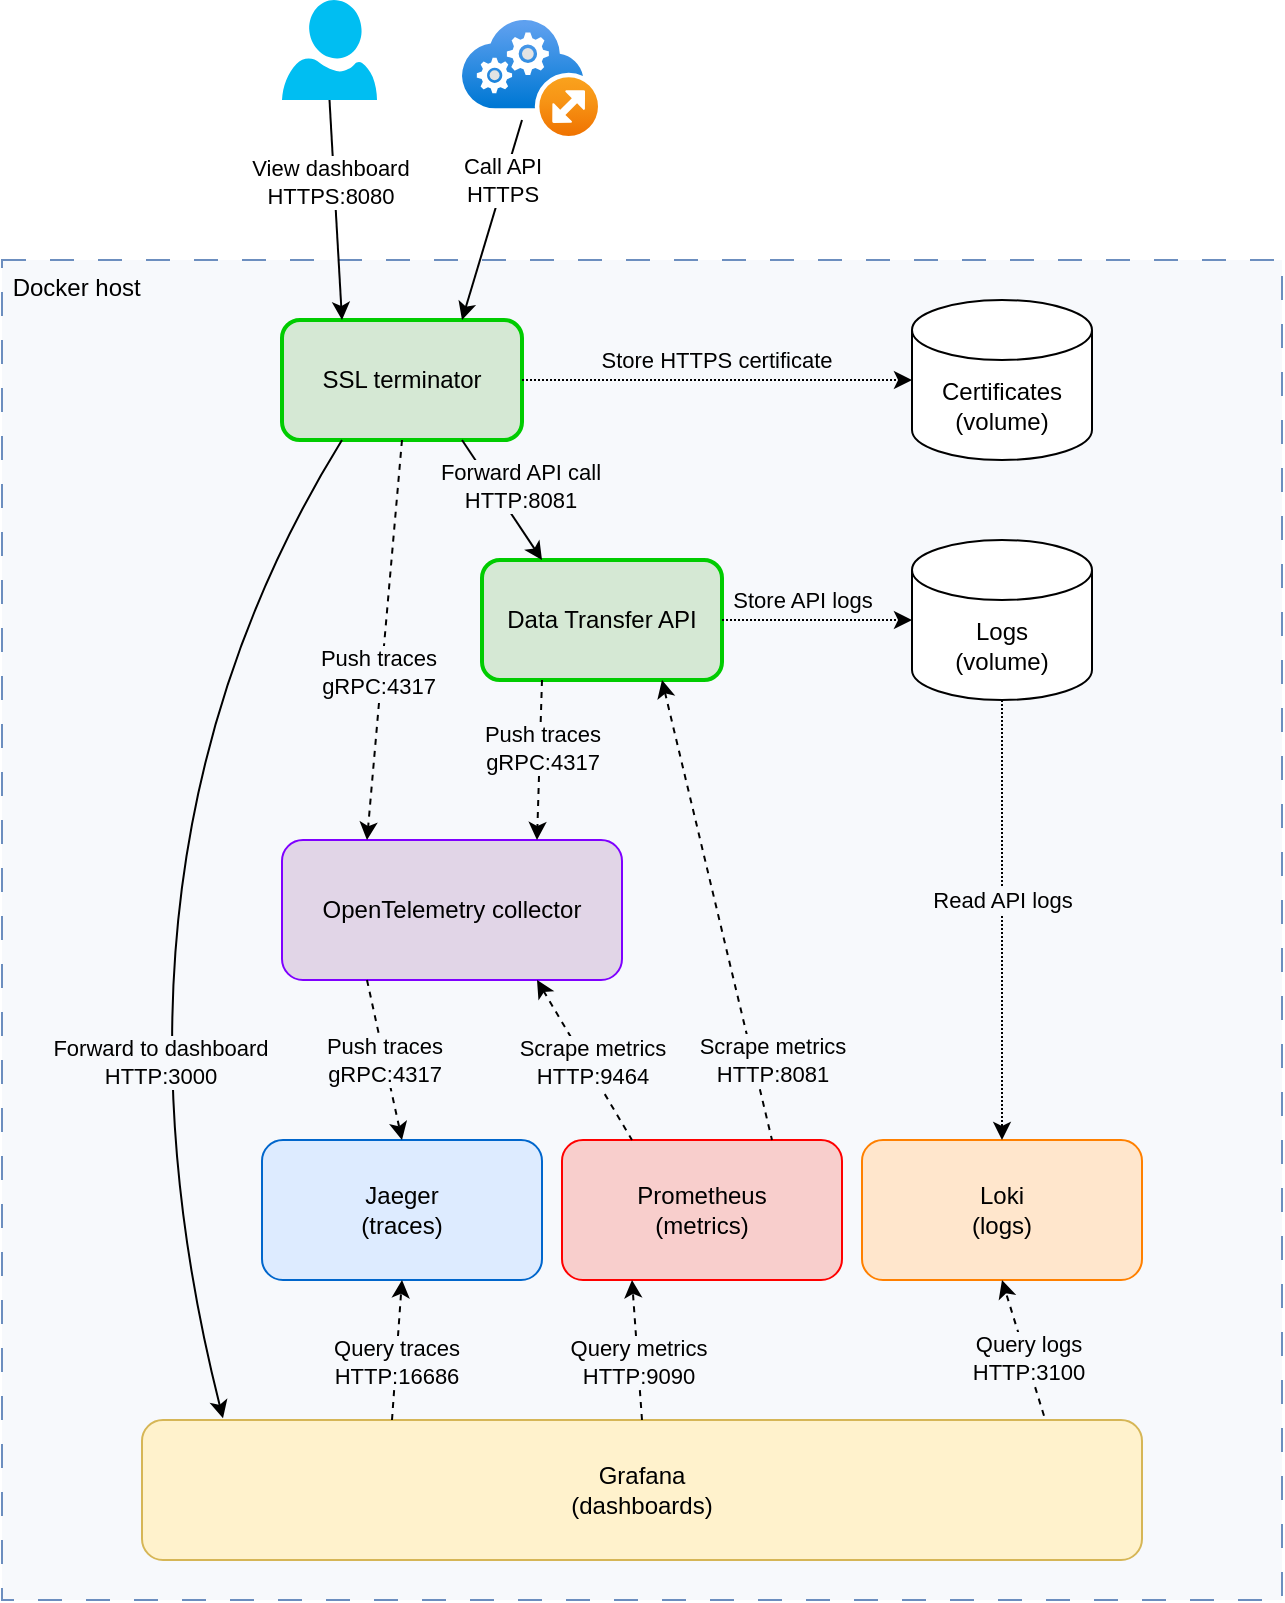 <mxfile version="20.8.16" type="device"><diagram id="WI9T0HZ2pTsCkuznbFz-" name="Page-1"><mxGraphModel dx="2040" dy="827" grid="1" gridSize="10" guides="1" tooltips="1" connect="1" arrows="1" fold="1" page="1" pageScale="1" pageWidth="1169" pageHeight="827" math="0" shadow="0"><root><mxCell id="0"/><mxCell id="1" parent="0"/><mxCell id="Vq5zEFBI1nLYxznP-Sev-43" value="&amp;nbsp;Docker host" style="rounded=0;whiteSpace=wrap;html=1;strokeWidth=1;dashed=1;dashPattern=12 12;strokeColor=#6c8ebf;fillColor=#F7F9FC;align=left;verticalAlign=top;" vertex="1" parent="1"><mxGeometry x="160" y="150" width="640" height="670" as="geometry"/></mxCell><mxCell id="Vq5zEFBI1nLYxznP-Sev-1" value="" style="verticalLabelPosition=bottom;html=1;verticalAlign=top;align=center;strokeColor=none;fillColor=#00BEF2;shape=mxgraph.azure.user;" vertex="1" parent="1"><mxGeometry x="300" y="20" width="47.5" height="50" as="geometry"/></mxCell><mxCell id="Vq5zEFBI1nLYxznP-Sev-2" value="SSL terminator" style="rounded=1;whiteSpace=wrap;html=1;fillColor=#d5e8d4;strokeColor=#00CC00;strokeWidth=2;" vertex="1" parent="1"><mxGeometry x="300" y="180" width="120" height="60" as="geometry"/></mxCell><mxCell id="Vq5zEFBI1nLYxznP-Sev-3" value="Certificates&lt;br&gt;(volume)" style="shape=cylinder3;whiteSpace=wrap;html=1;boundedLbl=1;backgroundOutline=1;size=15;" vertex="1" parent="1"><mxGeometry x="615" y="170" width="90" height="80" as="geometry"/></mxCell><mxCell id="Vq5zEFBI1nLYxznP-Sev-4" value="Logs&lt;br&gt;(volume)" style="shape=cylinder3;whiteSpace=wrap;html=1;boundedLbl=1;backgroundOutline=1;size=15;" vertex="1" parent="1"><mxGeometry x="615" y="290" width="90" height="80" as="geometry"/></mxCell><mxCell id="Vq5zEFBI1nLYxznP-Sev-5" value="Data Transfer API" style="rounded=1;whiteSpace=wrap;html=1;fillColor=#d5e8d4;strokeColor=#00CC00;strokeWidth=2;" vertex="1" parent="1"><mxGeometry x="400" y="300" width="120" height="60" as="geometry"/></mxCell><mxCell id="Vq5zEFBI1nLYxznP-Sev-6" value="" style="endArrow=classic;html=1;rounded=0;exitX=1;exitY=0.5;exitDx=0;exitDy=0;entryX=0;entryY=0.5;entryDx=0;entryDy=0;entryPerimeter=0;dashed=1;dashPattern=1 1;" edge="1" parent="1" source="Vq5zEFBI1nLYxznP-Sev-2" target="Vq5zEFBI1nLYxznP-Sev-3"><mxGeometry width="50" height="50" relative="1" as="geometry"><mxPoint x="860" y="370" as="sourcePoint"/><mxPoint x="910" y="320" as="targetPoint"/></mxGeometry></mxCell><mxCell id="Vq5zEFBI1nLYxznP-Sev-15" value="Store HTTPS certificate" style="edgeLabel;html=1;align=center;verticalAlign=middle;resizable=0;points=[];labelBackgroundColor=none;" vertex="1" connectable="0" parent="Vq5zEFBI1nLYxznP-Sev-6"><mxGeometry x="-0.141" y="1" relative="1" as="geometry"><mxPoint x="13" y="-9" as="offset"/></mxGeometry></mxCell><mxCell id="Vq5zEFBI1nLYxznP-Sev-7" value="" style="endArrow=classic;html=1;rounded=0;exitX=1;exitY=0.5;exitDx=0;exitDy=0;entryX=0;entryY=0.5;entryDx=0;entryDy=0;entryPerimeter=0;dashed=1;dashPattern=1 1;" edge="1" parent="1" source="Vq5zEFBI1nLYxznP-Sev-5" target="Vq5zEFBI1nLYxznP-Sev-4"><mxGeometry width="50" height="50" relative="1" as="geometry"><mxPoint x="480" y="410" as="sourcePoint"/><mxPoint x="530" y="360" as="targetPoint"/></mxGeometry></mxCell><mxCell id="Vq5zEFBI1nLYxznP-Sev-16" value="Store API logs" style="edgeLabel;html=1;align=center;verticalAlign=middle;resizable=0;points=[];labelBackgroundColor=#F7F9FC;" vertex="1" connectable="0" parent="Vq5zEFBI1nLYxznP-Sev-7"><mxGeometry x="-0.328" y="1" relative="1" as="geometry"><mxPoint x="8" y="-9" as="offset"/></mxGeometry></mxCell><mxCell id="Vq5zEFBI1nLYxznP-Sev-8" value="OpenTelemetry collector" style="rounded=1;whiteSpace=wrap;html=1;fillColor=#e1d5e7;strokeColor=#7F00FF;" vertex="1" parent="1"><mxGeometry x="300" y="440" width="170" height="70" as="geometry"/></mxCell><mxCell id="Vq5zEFBI1nLYxznP-Sev-9" value="" style="endArrow=classic;html=1;rounded=0;exitX=0.25;exitY=1;exitDx=0;exitDy=0;entryX=0.75;entryY=0;entryDx=0;entryDy=0;dashed=1;" edge="1" parent="1" source="Vq5zEFBI1nLYxznP-Sev-5" target="Vq5zEFBI1nLYxznP-Sev-8"><mxGeometry width="50" height="50" relative="1" as="geometry"><mxPoint x="640" y="500" as="sourcePoint"/><mxPoint x="690" y="450" as="targetPoint"/></mxGeometry></mxCell><mxCell id="Vq5zEFBI1nLYxznP-Sev-10" value="Push traces&lt;br&gt;gRPC:4317" style="edgeLabel;html=1;align=center;verticalAlign=middle;resizable=0;points=[];labelBackgroundColor=#F7F9FC;" vertex="1" connectable="0" parent="Vq5zEFBI1nLYxznP-Sev-9"><mxGeometry x="-0.291" y="-1" relative="1" as="geometry"><mxPoint x="2" y="5" as="offset"/></mxGeometry></mxCell><mxCell id="Vq5zEFBI1nLYxznP-Sev-11" value="" style="endArrow=classic;html=1;rounded=0;exitX=0.75;exitY=1;exitDx=0;exitDy=0;entryX=0.25;entryY=0;entryDx=0;entryDy=0;" edge="1" parent="1" source="Vq5zEFBI1nLYxznP-Sev-2" target="Vq5zEFBI1nLYxznP-Sev-5"><mxGeometry width="50" height="50" relative="1" as="geometry"><mxPoint x="860" y="370" as="sourcePoint"/><mxPoint x="910" y="320" as="targetPoint"/></mxGeometry></mxCell><mxCell id="Vq5zEFBI1nLYxznP-Sev-12" value="Forward API call&lt;br&gt;HTTP:8081" style="edgeLabel;html=1;align=center;verticalAlign=middle;resizable=0;points=[];labelBackgroundColor=#F7F9FC;" vertex="1" connectable="0" parent="Vq5zEFBI1nLYxznP-Sev-11"><mxGeometry x="-0.278" y="-1" relative="1" as="geometry"><mxPoint x="15" y="1" as="offset"/></mxGeometry></mxCell><mxCell id="Vq5zEFBI1nLYxznP-Sev-13" value="" style="endArrow=classic;html=1;rounded=0;exitX=0.5;exitY=1;exitDx=0;exitDy=0;entryX=0.25;entryY=0;entryDx=0;entryDy=0;dashed=1;" edge="1" parent="1" source="Vq5zEFBI1nLYxznP-Sev-2" target="Vq5zEFBI1nLYxznP-Sev-8"><mxGeometry width="50" height="50" relative="1" as="geometry"><mxPoint x="220" y="360" as="sourcePoint"/><mxPoint x="270" y="310" as="targetPoint"/></mxGeometry></mxCell><mxCell id="Vq5zEFBI1nLYxznP-Sev-14" value="Push traces&lt;br&gt;gRPC:4317" style="edgeLabel;html=1;align=center;verticalAlign=middle;resizable=0;points=[];labelBackgroundColor=#F7F9FC;" vertex="1" connectable="0" parent="Vq5zEFBI1nLYxznP-Sev-13"><mxGeometry x="0.157" y="-2" relative="1" as="geometry"><mxPoint as="offset"/></mxGeometry></mxCell><mxCell id="Vq5zEFBI1nLYxznP-Sev-17" value="Jaeger&lt;br&gt;(traces)" style="rounded=1;whiteSpace=wrap;html=1;fillColor=#DDEBFF;strokeColor=#0066CC;" vertex="1" parent="1"><mxGeometry x="290" y="590" width="140" height="70" as="geometry"/></mxCell><mxCell id="Vq5zEFBI1nLYxznP-Sev-18" value="Push traces&lt;br&gt;gRPC:4317" style="endArrow=classic;html=1;rounded=0;exitX=0.25;exitY=1;exitDx=0;exitDy=0;entryX=0.5;entryY=0;entryDx=0;entryDy=0;dashed=1;labelBackgroundColor=#F7F9FC;" edge="1" parent="1" source="Vq5zEFBI1nLYxznP-Sev-8" target="Vq5zEFBI1nLYxznP-Sev-17"><mxGeometry x="-0.003" width="50" height="50" relative="1" as="geometry"><mxPoint x="860" y="430" as="sourcePoint"/><mxPoint x="910" y="380" as="targetPoint"/><mxPoint as="offset"/></mxGeometry></mxCell><mxCell id="Vq5zEFBI1nLYxznP-Sev-19" value="Prometheus&lt;br&gt;(metrics)" style="rounded=1;whiteSpace=wrap;html=1;fillColor=#f8cecc;strokeColor=#FF0000;" vertex="1" parent="1"><mxGeometry x="440" y="590" width="140" height="70" as="geometry"/></mxCell><mxCell id="Vq5zEFBI1nLYxznP-Sev-20" value="" style="endArrow=none;html=1;rounded=0;exitX=0.75;exitY=1;exitDx=0;exitDy=0;entryX=0.25;entryY=0;entryDx=0;entryDy=0;startArrow=classic;startFill=1;endFill=0;dashed=1;" edge="1" parent="1" source="Vq5zEFBI1nLYxznP-Sev-8" target="Vq5zEFBI1nLYxznP-Sev-19"><mxGeometry width="50" height="50" relative="1" as="geometry"><mxPoint x="540" y="520" as="sourcePoint"/><mxPoint x="590" y="470" as="targetPoint"/></mxGeometry></mxCell><mxCell id="Vq5zEFBI1nLYxznP-Sev-21" value="Scrape metrics&lt;br&gt;HTTP:9464" style="edgeLabel;html=1;align=center;verticalAlign=middle;resizable=0;points=[];labelBackgroundColor=#F7F9FC;" vertex="1" connectable="0" parent="Vq5zEFBI1nLYxznP-Sev-20"><mxGeometry x="0.278" y="-1" relative="1" as="geometry"><mxPoint x="-2" y="-11" as="offset"/></mxGeometry></mxCell><mxCell id="Vq5zEFBI1nLYxznP-Sev-22" value="" style="endArrow=classic;html=1;rounded=0;entryX=0.75;entryY=0;entryDx=0;entryDy=0;" edge="1" parent="1" target="Vq5zEFBI1nLYxznP-Sev-2"><mxGeometry width="50" height="50" relative="1" as="geometry"><mxPoint x="420" y="80" as="sourcePoint"/><mxPoint x="910" y="370" as="targetPoint"/></mxGeometry></mxCell><mxCell id="Vq5zEFBI1nLYxznP-Sev-23" value="Call API&lt;br&gt;HTTPS" style="edgeLabel;html=1;align=center;verticalAlign=middle;resizable=0;points=[];" vertex="1" connectable="0" parent="Vq5zEFBI1nLYxznP-Sev-22"><mxGeometry x="-0.329" y="-1" relative="1" as="geometry"><mxPoint x="1" y="-3" as="offset"/></mxGeometry></mxCell><mxCell id="Vq5zEFBI1nLYxznP-Sev-24" value="" style="endArrow=classic;html=1;rounded=0;entryX=0.25;entryY=0;entryDx=0;entryDy=0;exitX=0.5;exitY=1;exitDx=0;exitDy=0;exitPerimeter=0;" edge="1" parent="1" source="Vq5zEFBI1nLYxznP-Sev-1" target="Vq5zEFBI1nLYxznP-Sev-2"><mxGeometry width="50" height="50" relative="1" as="geometry"><mxPoint x="340" y="100" as="sourcePoint"/><mxPoint x="910" y="360" as="targetPoint"/></mxGeometry></mxCell><mxCell id="Vq5zEFBI1nLYxznP-Sev-25" value="View dashboard&lt;br&gt;HTTPS:8080" style="edgeLabel;html=1;align=center;verticalAlign=middle;resizable=0;points=[];" vertex="1" connectable="0" parent="Vq5zEFBI1nLYxznP-Sev-24"><mxGeometry x="-0.131" relative="1" as="geometry"><mxPoint x="-3" y="-7" as="offset"/></mxGeometry></mxCell><mxCell id="Vq5zEFBI1nLYxznP-Sev-26" value="Loki&lt;br&gt;(logs)" style="rounded=1;whiteSpace=wrap;html=1;fillColor=#ffe6cc;strokeColor=#FF8000;" vertex="1" parent="1"><mxGeometry x="590" y="590" width="140" height="70" as="geometry"/></mxCell><mxCell id="Vq5zEFBI1nLYxznP-Sev-27" value="" style="endArrow=classic;html=1;rounded=0;exitX=0.5;exitY=1;exitDx=0;exitDy=0;entryX=0.5;entryY=0;entryDx=0;entryDy=0;dashed=1;dashPattern=1 1;exitPerimeter=0;" edge="1" parent="1" source="Vq5zEFBI1nLYxznP-Sev-4" target="Vq5zEFBI1nLYxznP-Sev-26"><mxGeometry width="50" height="50" relative="1" as="geometry"><mxPoint x="530" y="340" as="sourcePoint"/><mxPoint x="670" y="340" as="targetPoint"/></mxGeometry></mxCell><mxCell id="Vq5zEFBI1nLYxznP-Sev-28" value="Read API logs" style="edgeLabel;html=1;align=center;verticalAlign=middle;resizable=0;points=[];labelBackgroundColor=#F7F9FC;" vertex="1" connectable="0" parent="Vq5zEFBI1nLYxznP-Sev-27"><mxGeometry x="-0.328" y="1" relative="1" as="geometry"><mxPoint x="-1" y="26" as="offset"/></mxGeometry></mxCell><mxCell id="Vq5zEFBI1nLYxznP-Sev-29" value="" style="endArrow=none;html=1;rounded=0;entryX=0.75;entryY=0;entryDx=0;entryDy=0;startArrow=classic;startFill=1;endFill=0;dashed=1;exitX=0.75;exitY=1;exitDx=0;exitDy=0;" edge="1" parent="1" source="Vq5zEFBI1nLYxznP-Sev-5" target="Vq5zEFBI1nLYxznP-Sev-19"><mxGeometry width="50" height="50" relative="1" as="geometry"><mxPoint x="530" y="420" as="sourcePoint"/><mxPoint x="492.5" y="600" as="targetPoint"/></mxGeometry></mxCell><mxCell id="Vq5zEFBI1nLYxznP-Sev-30" value="Scrape metrics&lt;br&gt;HTTP:8081" style="edgeLabel;html=1;align=center;verticalAlign=middle;resizable=0;points=[];labelBackgroundColor=#F7F9FC;" vertex="1" connectable="0" parent="Vq5zEFBI1nLYxznP-Sev-29"><mxGeometry x="0.278" y="-1" relative="1" as="geometry"><mxPoint x="21" y="43" as="offset"/></mxGeometry></mxCell><mxCell id="Vq5zEFBI1nLYxznP-Sev-31" value="Grafana&lt;br&gt;(dashboards)" style="rounded=1;whiteSpace=wrap;html=1;fillColor=#fff2cc;strokeColor=#d6b656;" vertex="1" parent="1"><mxGeometry x="230" y="730" width="500" height="70" as="geometry"/></mxCell><mxCell id="Vq5zEFBI1nLYxznP-Sev-34" value="" style="curved=1;endArrow=classic;html=1;rounded=0;entryX=0.081;entryY=-0.012;entryDx=0;entryDy=0;exitX=0.25;exitY=1;exitDx=0;exitDy=0;entryPerimeter=0;" edge="1" parent="1" source="Vq5zEFBI1nLYxznP-Sev-2" target="Vq5zEFBI1nLYxznP-Sev-31"><mxGeometry width="50" height="50" relative="1" as="geometry"><mxPoint x="150" y="450" as="sourcePoint"/><mxPoint x="200" y="400" as="targetPoint"/><Array as="points"><mxPoint x="200" y="450"/></Array></mxGeometry></mxCell><mxCell id="Vq5zEFBI1nLYxznP-Sev-35" value="Forward to dashboard&lt;br&gt;HTTP:3000" style="edgeLabel;html=1;align=center;verticalAlign=middle;resizable=0;points=[];labelBackgroundColor=#F7F9FC;" vertex="1" connectable="0" parent="Vq5zEFBI1nLYxznP-Sev-34"><mxGeometry x="0.304" y="14" relative="1" as="geometry"><mxPoint y="5" as="offset"/></mxGeometry></mxCell><mxCell id="Vq5zEFBI1nLYxznP-Sev-36" value="" style="endArrow=classic;html=1;rounded=0;exitX=0.25;exitY=0;exitDx=0;exitDy=0;entryX=0.5;entryY=1;entryDx=0;entryDy=0;dashed=1;" edge="1" parent="1" source="Vq5zEFBI1nLYxznP-Sev-31" target="Vq5zEFBI1nLYxznP-Sev-17"><mxGeometry width="50" height="50" relative="1" as="geometry"><mxPoint x="120" y="720" as="sourcePoint"/><mxPoint x="170" y="670" as="targetPoint"/></mxGeometry></mxCell><mxCell id="Vq5zEFBI1nLYxznP-Sev-37" value="Query traces&lt;br&gt;HTTP:16686" style="edgeLabel;html=1;align=center;verticalAlign=middle;resizable=0;points=[];labelBackgroundColor=#F7F9FC;" vertex="1" connectable="0" parent="Vq5zEFBI1nLYxznP-Sev-36"><mxGeometry x="-0.24" relative="1" as="geometry"><mxPoint y="-3" as="offset"/></mxGeometry></mxCell><mxCell id="Vq5zEFBI1nLYxznP-Sev-38" value="" style="endArrow=classic;html=1;rounded=0;entryX=0.25;entryY=1;entryDx=0;entryDy=0;dashed=1;exitX=0.5;exitY=0;exitDx=0;exitDy=0;" edge="1" parent="1" source="Vq5zEFBI1nLYxznP-Sev-31" target="Vq5zEFBI1nLYxznP-Sev-19"><mxGeometry width="50" height="50" relative="1" as="geometry"><mxPoint x="500" y="730" as="sourcePoint"/><mxPoint x="355" y="670" as="targetPoint"/></mxGeometry></mxCell><mxCell id="Vq5zEFBI1nLYxznP-Sev-39" value="Query metrics&lt;br&gt;HTTP:9090" style="edgeLabel;html=1;align=center;verticalAlign=middle;resizable=0;points=[];labelBackgroundColor=#F7F9FC;" vertex="1" connectable="0" parent="Vq5zEFBI1nLYxznP-Sev-38"><mxGeometry x="-0.24" relative="1" as="geometry"><mxPoint y="-3" as="offset"/></mxGeometry></mxCell><mxCell id="Vq5zEFBI1nLYxznP-Sev-40" value="" style="endArrow=classic;html=1;rounded=0;entryX=0.5;entryY=1;entryDx=0;entryDy=0;dashed=1;exitX=0.902;exitY=-0.03;exitDx=0;exitDy=0;exitPerimeter=0;" edge="1" parent="1" source="Vq5zEFBI1nLYxznP-Sev-31" target="Vq5zEFBI1nLYxznP-Sev-26"><mxGeometry width="50" height="50" relative="1" as="geometry"><mxPoint x="720" y="700" as="sourcePoint"/><mxPoint x="637.5" y="680" as="targetPoint"/></mxGeometry></mxCell><mxCell id="Vq5zEFBI1nLYxznP-Sev-41" value="Query logs&lt;br&gt;HTTP:3100" style="edgeLabel;html=1;align=center;verticalAlign=middle;resizable=0;points=[];labelBackgroundColor=#F7F9FC;" vertex="1" connectable="0" parent="Vq5zEFBI1nLYxznP-Sev-40"><mxGeometry x="-0.24" relative="1" as="geometry"><mxPoint y="-3" as="offset"/></mxGeometry></mxCell><mxCell id="Vq5zEFBI1nLYxznP-Sev-44" value="" style="aspect=fixed;html=1;points=[];align=center;image;fontSize=12;image=img/lib/azure2/other/Cloud_Services_(extended_support).svg;dashed=1;dashPattern=12 12;labelBackgroundColor=none;strokeColor=#E6E6E6;strokeWidth=1;fillColor=#F7F9FC;" vertex="1" parent="1"><mxGeometry x="390" y="30" width="68" height="58.0" as="geometry"/></mxCell></root></mxGraphModel></diagram></mxfile>